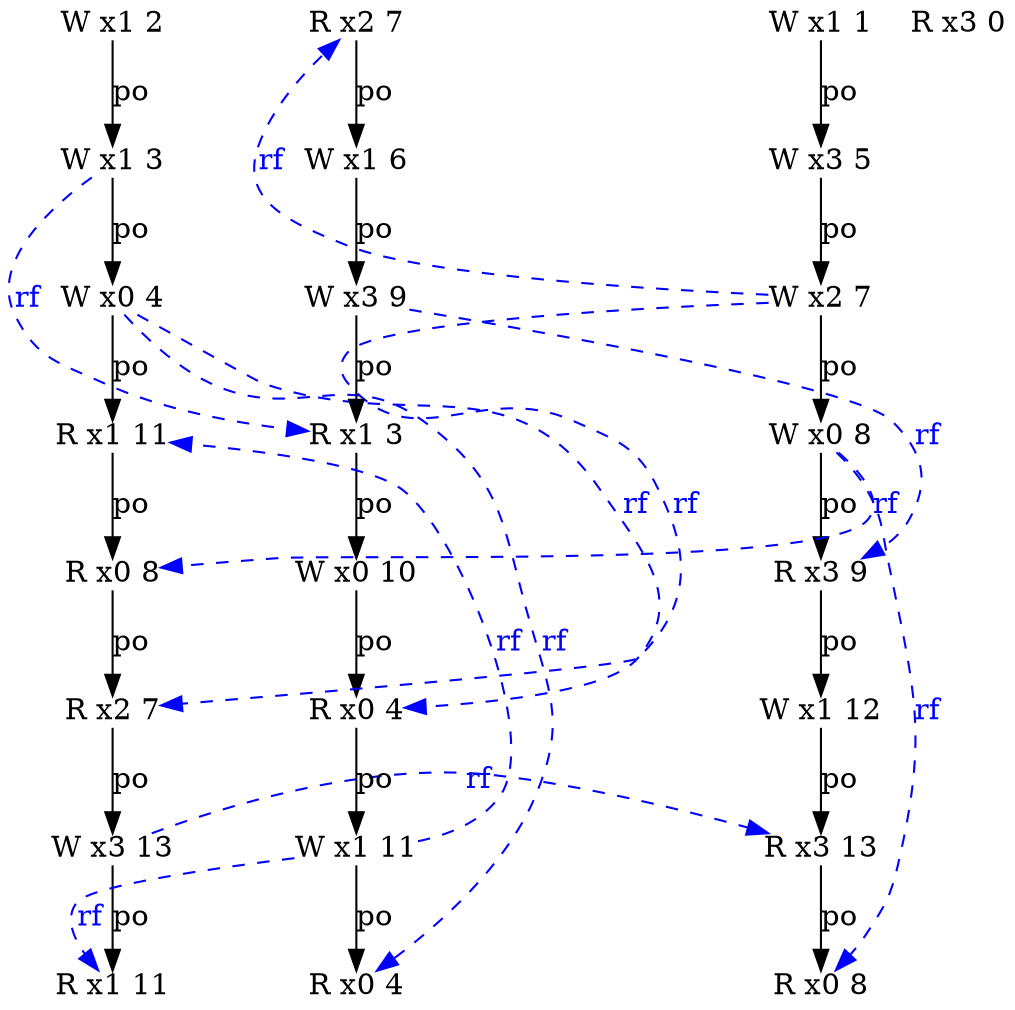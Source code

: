 digraph g {
  n1_4 [type=R,loc=3,th=1,idx=4,label="R x3 9",pos="1,-4!",shape=plain];
  n3_7 [type=R,loc=1,th=3,idx=7,label="R x1 11",pos="3,-7!",shape=plain];
  n3_0 [type=W,loc=1,th=3,idx=0,label="W x1 2",pos="3,0!",shape=plain];
  n2_4 [type=W,loc=0,th=2,idx=4,label="W x0 10",pos="2,-4!",shape=plain];
  n3_3 [type=R,loc=1,th=3,idx=3,label="R x1 11",pos="3,-3!",shape=plain];
  n2_3 [type=R,loc=1,th=2,idx=3,label="R x1 3",pos="2,-3!",shape=plain];
  n2_7 [type=R,loc=0,th=2,idx=7,label="R x0 4",pos="2,-7!",shape=plain];
  n3_5 [type=R,loc=2,th=3,idx=5,label="R x2 7",pos="3,-5!",shape=plain];
  n3_2 [type=W,loc=0,th=3,idx=2,label="W x0 4",pos="3,-2!",shape=plain];
  n1_2 [type=W,loc=2,th=1,idx=2,label="W x2 7",pos="1,-2!",shape=plain];
  n1_0 [type=W,loc=1,th=1,idx=0,label="W x1 1",pos="1,0!",shape=plain];
  n1_6 [type=R,loc=3,th=1,idx=6,label="R x3 13",pos="1,-6!",shape=plain];
  n1_1 [type=W,loc=3,th=1,idx=1,label="W x3 5",pos="1,-1!",shape=plain];
  n3_1 [type=W,loc=1,th=3,idx=1,label="W x1 3",pos="3,-1!",shape=plain];
  n0_0 [type=R,loc=3,th=0,idx=0,label="R x3 0",pos="0,0!",shape=plain];
  n1_5 [type=W,loc=1,th=1,idx=5,label="W x1 12",pos="1,-5!",shape=plain];
  n2_1 [type=W,loc=1,th=2,idx=1,label="W x1 6",pos="2,-1!",shape=plain];
  n3_6 [type=W,loc=3,th=3,idx=6,label="W x3 13",pos="3,-6!",shape=plain];
  n2_2 [type=W,loc=3,th=2,idx=2,label="W x3 9",pos="2,-2!",shape=plain];
  n2_5 [type=R,loc=0,th=2,idx=5,label="R x0 4",pos="2,-5!",shape=plain];
  n1_7 [type=R,loc=0,th=1,idx=7,label="R x0 8",pos="1,-7!",shape=plain];
  n2_0 [type=R,loc=2,th=2,idx=0,label="R x2 7",pos="2,0!",shape=plain];
  n2_6 [type=W,loc=1,th=2,idx=6,label="W x1 11",pos="2,-6!",shape=plain];
  n1_3 [type=W,loc=0,th=1,idx=3,label="W x0 8",pos="1,-3!",shape=plain];
  n3_4 [type=R,loc=0,th=3,idx=4,label="R x0 8",pos="3,-4!",shape=plain];
  n1_3 -> n1_4 [label="po"];
  n2_2 -> n2_3 [label="po"];
  n1_5 -> n1_6 [label="po"];
  n1_2 -> n1_3 [label="po"];
  n3_0 -> n3_1 [label="po"];
  n1_1 -> n1_2 [label="po"];
  n3_5 -> n3_6 [label="po"];
  n3_3 -> n3_4 [label="po"];
  n3_2 -> n3_3 [label="po"];
  n3_6 -> n3_7 [label="po"];
  n2_1 -> n2_2 [label="po"];
  n3_4 -> n3_5 [label="po"];
  n2_4 -> n2_5 [label="po"];
  n1_0 -> n1_1 [label="po"];
  n2_3 -> n2_4 [label="po"];
  n2_5 -> n2_6 [label="po"];
  n2_6 -> n2_7 [label="po"];
  n3_1 -> n3_2 [label="po"];
  n1_6 -> n1_7 [label="po"];
  n2_0 -> n2_1 [label="po"];
  n1_4 -> n1_5 [label="po"];
  n3_2 -> n2_7 [from_th=3,to_th=2,from_idx=2,to_idx=7,constraint=false,style=dashed,label="rf",fontcolor=blue,color=blue];
  n2_6 -> n3_3 [from_th=2,to_th=3,from_idx=6,to_idx=3,constraint=false,style=dashed,label="rf",fontcolor=blue,color=blue];
  n2_2 -> n1_4 [from_th=2,to_th=1,from_idx=2,to_idx=4,constraint=false,style=dashed,label="rf",fontcolor=blue,color=blue];
  n2_6 -> n3_7 [from_th=2,to_th=3,from_idx=6,to_idx=7,constraint=false,style=dashed,label="rf",fontcolor=blue,color=blue];
  n1_3 -> n3_4 [from_th=1,to_th=3,from_idx=3,to_idx=4,constraint=false,style=dashed,label="rf",fontcolor=blue,color=blue];
  n3_1 -> n2_3 [from_th=3,to_th=2,from_idx=1,to_idx=3,constraint=false,style=dashed,label="rf",fontcolor=blue,color=blue];
  n1_2 -> n3_5 [from_th=1,to_th=3,from_idx=2,to_idx=5,constraint=false,style=dashed,label="rf",fontcolor=blue,color=blue];
  n1_2 -> n2_0 [from_th=1,to_th=2,from_idx=2,to_idx=0,constraint=false,style=dashed,label="rf",fontcolor=blue,color=blue];
  n3_2 -> n2_5 [from_th=3,to_th=2,from_idx=2,to_idx=5,constraint=false,style=dashed,label="rf",fontcolor=blue,color=blue];
  n1_3 -> n1_7 [from_th=1,to_th=1,from_idx=3,to_idx=7,constraint=false,style=dashed,label="rf",fontcolor=blue,color=blue];
  n3_6 -> n1_6 [from_th=3,to_th=1,from_idx=6,to_idx=6,constraint=false,style=dashed,label="rf",fontcolor=blue,color=blue];
}
